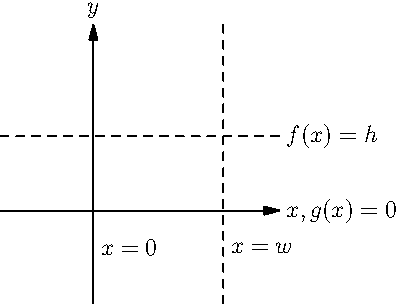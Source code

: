 	size(200);  

    draw( (-0.5,0) -- (1,0), arrow=Arrow, L=Label("$x, g(x)=0$", position=EndPoint, align=E) );
    draw( (0,-0.5) -- (0,1), arrow=Arrow, L=Label("$y$", position=EndPoint, align=N) );
    
    draw( (-0.5,.4) -- (1, .4), dashed, L=Label("$f(x)=h$", position=EndPoint, align=E) );
    draw( (.7, -0.5) -- (.7, 1), dashed );

    label( "$x=0$", (0,-0.2), align=E );
    label( "$x=w$", (0.7,-0.2), align=E );
